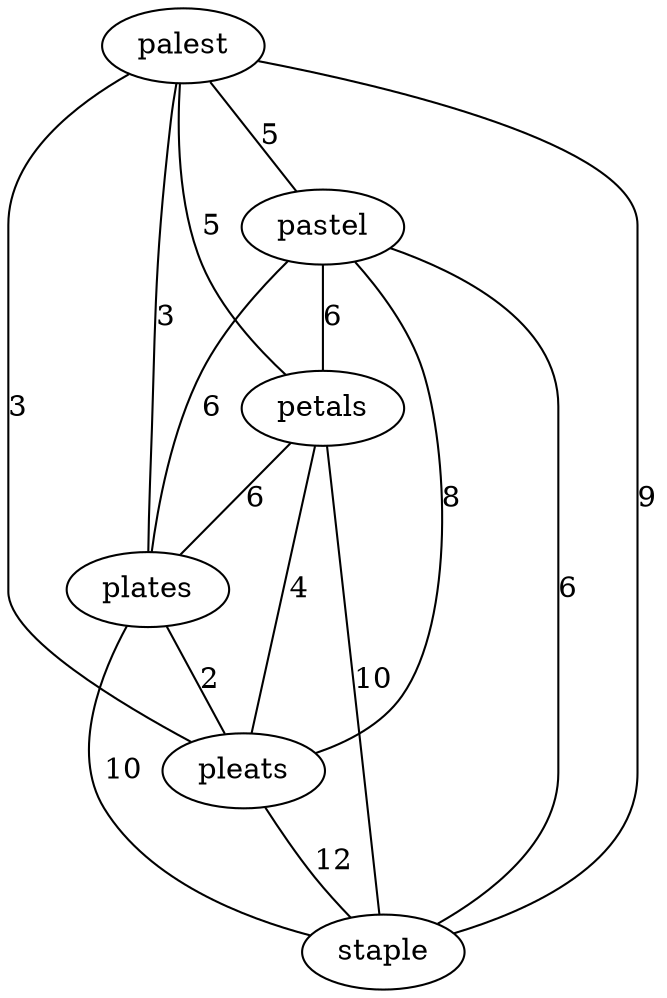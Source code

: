 graph {
	palest -- pastel [ label="5" ];
	palest -- petals [ label="5" ];
	palest -- plates [ label="3" ];
	palest -- pleats [ label="3" ];
	palest -- staple [ label="9" ];
	pastel -- petals [ label="6" ];
	pastel -- plates [ label="6" ];
	pastel -- pleats [ label="8" ];
	pastel -- staple [ label="6" ];
	petals -- plates [ label="6" ];
	petals -- pleats [ label="4" ];
	petals -- staple [ label="10" ];
	plates -- pleats [ label="2" ];
	plates -- staple [ label="10" ];
	pleats -- staple [ label="12" ];
}